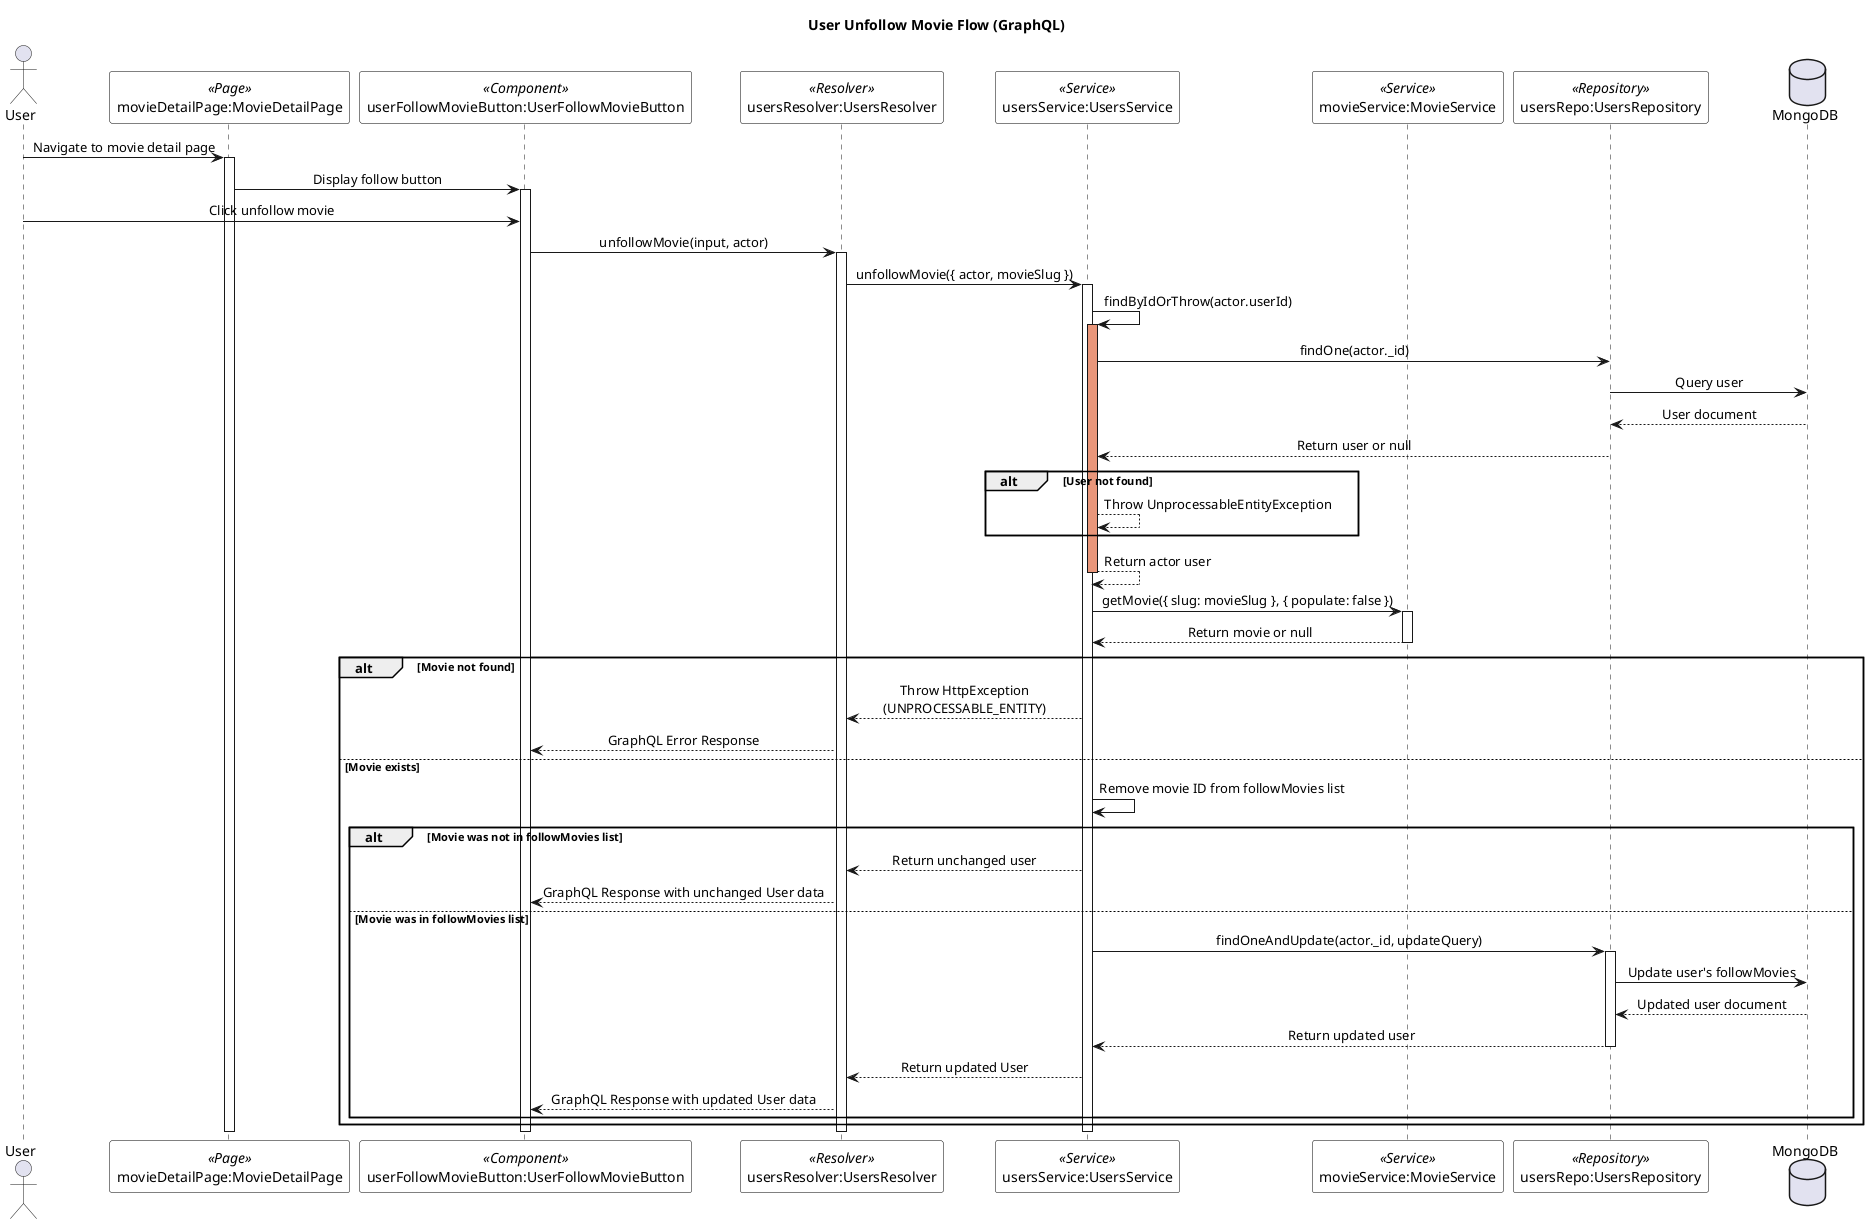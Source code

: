 @startuml User Unfollow Movie Flow

skinparam SequenceMessageAlignment center
skinparam SequenceBoxBackgroundColor white
skinparam SequenceBoxBorderColor black
skinparam NoteBackgroundColor lightyellow
skinparam NoteBorderColor black
skinparam ParticipantBackgroundColor white
skinparam ParticipantBorderColor black

title User Unfollow Movie Flow (GraphQL)

actor "User" as user
participant "movieDetailPage:MovieDetailPage" as movieDetailPage <<Page>>
participant "userFollowMovieButton:UserFollowMovieButton" as userFollowMovieButton <<Component>>
participant "usersResolver:UsersResolver" as usersResolver <<Resolver>>
participant "usersService:UsersService" as usersService <<Service>>
participant "movieService:MovieService" as movieService <<Service>>
participant "usersRepo:UsersRepository" as usersRepo <<Repository>>
database "MongoDB" as mongoDB

user -> movieDetailPage : Navigate to movie detail page
activate movieDetailPage

movieDetailPage -> userFollowMovieButton : Display follow button
activate userFollowMovieButton

user -> userFollowMovieButton : Click unfollow movie

userFollowMovieButton -> usersResolver : unfollowMovie(input, actor)
activate usersResolver

usersResolver -> usersService : unfollowMovie({ actor, movieSlug })
activate usersService

usersService -> usersService : findByIdOrThrow(actor.userId)
activate usersService #DarkSalmon
usersService -> usersRepo : findOne(actor._id)
usersRepo -> mongoDB : Query user
mongoDB --> usersRepo : User document
usersRepo --> usersService : Return user or null
alt User not found
    usersService --> usersService : Throw UnprocessableEntityException
end
usersService --> usersService : Return actor user
deactivate usersService

usersService -> movieService : getMovie({ slug: movieSlug }, { populate: false })
activate movieService
movieService --> usersService : Return movie or null
deactivate movieService

alt Movie not found
    usersService --> usersResolver : Throw HttpException\n(UNPROCESSABLE_ENTITY)
    usersResolver --> userFollowMovieButton : GraphQL Error Response
else Movie exists
    usersService -> usersService : Remove movie ID from followMovies list

    alt Movie was not in followMovies list
        usersService --> usersResolver : Return unchanged user
        usersResolver --> userFollowMovieButton : GraphQL Response with unchanged User data
    else Movie was in followMovies list
        usersService -> usersRepo : findOneAndUpdate(actor._id, updateQuery)
        activate usersRepo
        usersRepo -> mongoDB : Update user's followMovies
        mongoDB --> usersRepo : Updated user document
        usersRepo --> usersService : Return updated user
        deactivate usersRepo

        usersService --> usersResolver : Return updated User
        usersResolver --> userFollowMovieButton : GraphQL Response with updated User data
    end
end

deactivate usersService
deactivate usersResolver

deactivate userFollowMovieButton
deactivate movieDetailPage

@enduml
